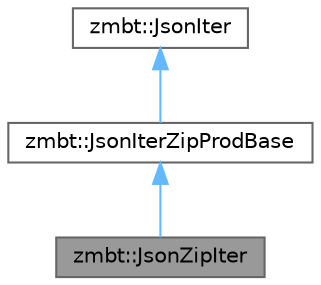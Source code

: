 digraph "zmbt::JsonZipIter"
{
 // LATEX_PDF_SIZE
  bgcolor="transparent";
  edge [fontname=Helvetica,fontsize=10,labelfontname=Helvetica,labelfontsize=10];
  node [fontname=Helvetica,fontsize=10,shape=box,height=0.2,width=0.4];
  Node1 [id="Node000001",label="zmbt::JsonZipIter",height=0.2,width=0.4,color="gray40", fillcolor="grey60", style="filled", fontcolor="black",tooltip="Zip Iterator."];
  Node2 -> Node1 [id="edge1_Node000001_Node000002",dir="back",color="steelblue1",style="solid",tooltip=" "];
  Node2 [id="Node000002",label="zmbt::JsonIterZipProdBase",height=0.2,width=0.4,color="gray40", fillcolor="white", style="filled",URL="$classzmbt_1_1JsonIterZipProdBase.html",tooltip="Boost JSON array iterator base for zip or cartesian product."];
  Node3 -> Node2 [id="edge2_Node000002_Node000003",dir="back",color="steelblue1",style="solid",tooltip=" "];
  Node3 [id="Node000003",label="zmbt::JsonIter",height=0.2,width=0.4,color="gray40", fillcolor="white", style="filled",URL="$classzmbt_1_1JsonIter.html",tooltip="Boost JSON array iterator interface."];
}
